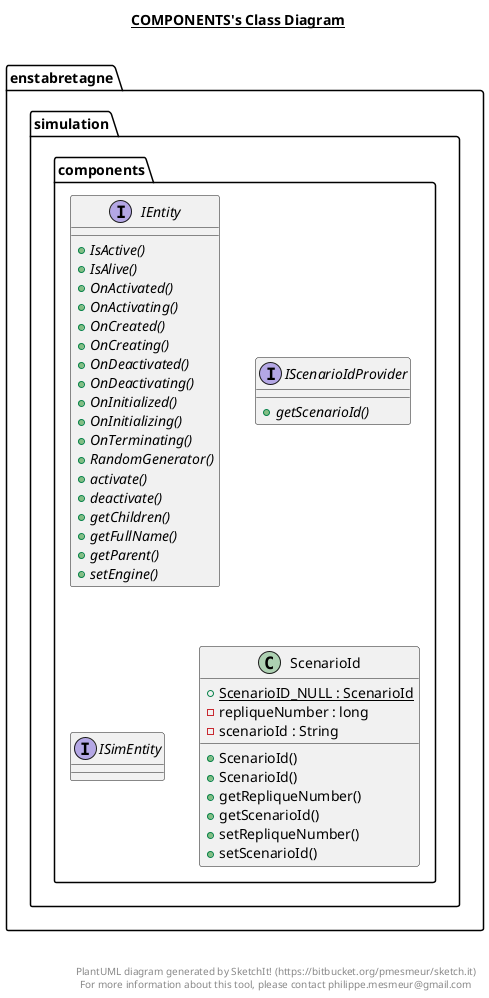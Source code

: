 @startuml

title __COMPONENTS's Class Diagram__\n

  namespace enstabretagne.simulation.components {
    interface enstabretagne.simulation.components.IEntity {
        {abstract} + IsActive()
        {abstract} + IsAlive()
        {abstract} + OnActivated()
        {abstract} + OnActivating()
        {abstract} + OnCreated()
        {abstract} + OnCreating()
        {abstract} + OnDeactivated()
        {abstract} + OnDeactivating()
        {abstract} + OnInitialized()
        {abstract} + OnInitializing()
        {abstract} + OnTerminating()
        {abstract} + RandomGenerator()
        {abstract} + activate()
        {abstract} + deactivate()
        {abstract} + getChildren()
        {abstract} + getFullName()
        {abstract} + getParent()
        {abstract} + setEngine()
    }
  }
  

  namespace enstabretagne.simulation.components {
    interface enstabretagne.simulation.components.IScenarioIdProvider {
        {abstract} + getScenarioId()
    }
  }
  

  namespace enstabretagne.simulation.components {
    interface enstabretagne.simulation.components.ISimEntity {
    }
  }
  

  namespace enstabretagne.simulation.components {
    class enstabretagne.simulation.components.ScenarioId {
        {static} + ScenarioID_NULL : ScenarioId
        - repliqueNumber : long
        - scenarioId : String
        + ScenarioId()
        + ScenarioId()
        + getRepliqueNumber()
        + getScenarioId()
        + setRepliqueNumber()
        + setScenarioId()
    }
  }
  



right footer


PlantUML diagram generated by SketchIt! (https://bitbucket.org/pmesmeur/sketch.it)
For more information about this tool, please contact philippe.mesmeur@gmail.com
endfooter

@enduml
